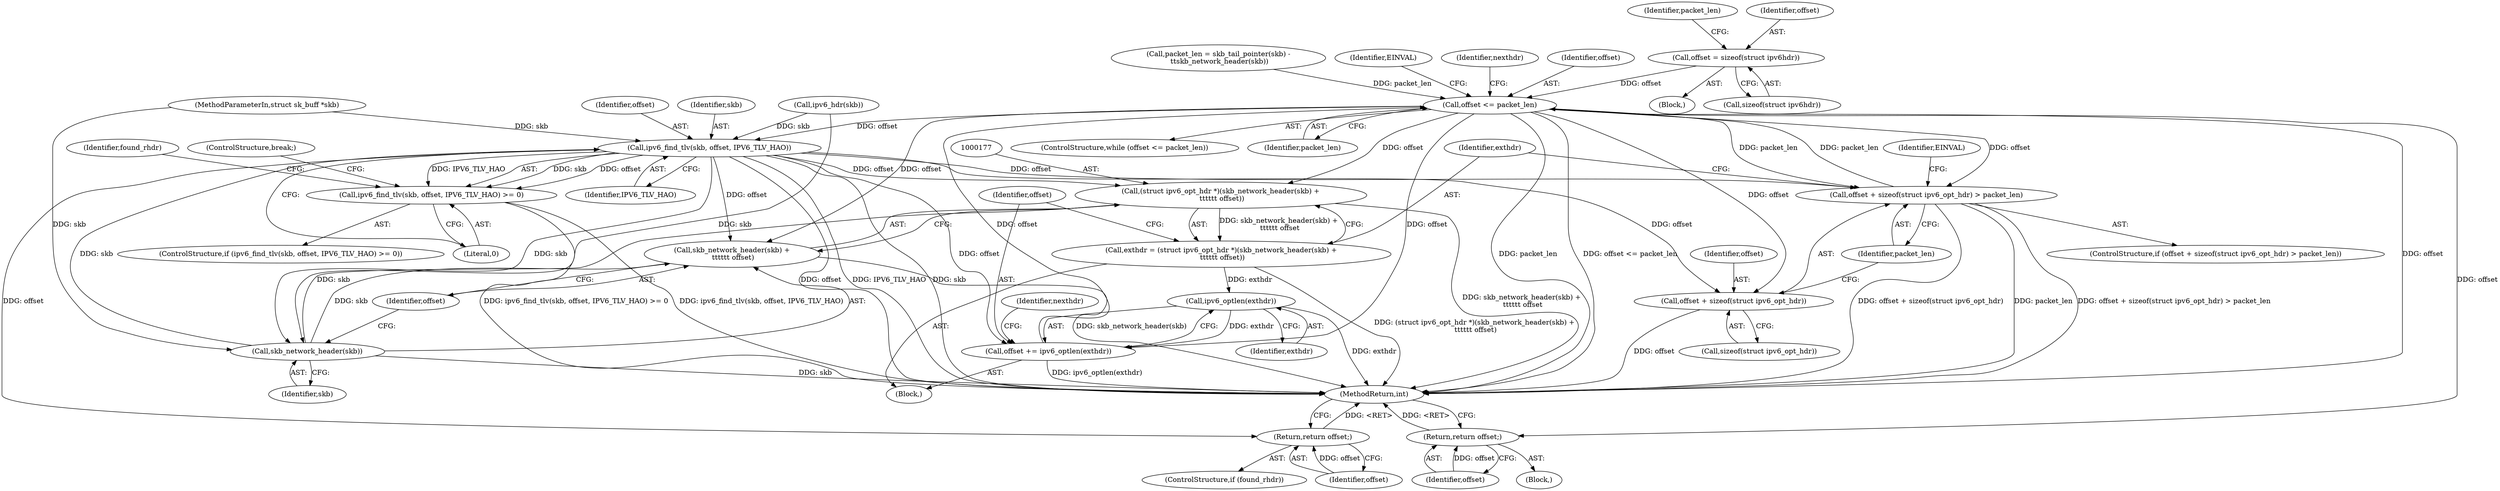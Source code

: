 digraph "1_linux_6399f1fae4ec29fab5ec76070435555e256ca3a6@API" {
"1000105" [label="(Call,offset = sizeof(struct ipv6hdr))"];
"1000130" [label="(Call,offset <= packet_len)"];
"1000150" [label="(Call,ipv6_find_tlv(skb, offset, IPV6_TLV_HAO))"];
"1000149" [label="(Call,ipv6_find_tlv(skb, offset, IPV6_TLV_HAO) >= 0)"];
"1000158" [label="(Return,return offset;)"];
"1000165" [label="(Call,offset + sizeof(struct ipv6_opt_hdr) > packet_len)"];
"1000166" [label="(Call,offset + sizeof(struct ipv6_opt_hdr))"];
"1000176" [label="(Call,(struct ipv6_opt_hdr *)(skb_network_header(skb) +\n \t\t\t\t\t\t offset))"];
"1000174" [label="(Call,exthdr = (struct ipv6_opt_hdr *)(skb_network_header(skb) +\n \t\t\t\t\t\t offset))"];
"1000184" [label="(Call,ipv6_optlen(exthdr))"];
"1000182" [label="(Call,offset += ipv6_optlen(exthdr))"];
"1000179" [label="(Call,skb_network_header(skb))"];
"1000178" [label="(Call,skb_network_header(skb) +\n \t\t\t\t\t\t offset)"];
"1000162" [label="(Return,return offset;)"];
"1000185" [label="(Identifier,exthdr)"];
"1000166" [label="(Call,offset + sizeof(struct ipv6_opt_hdr))"];
"1000157" [label="(Identifier,found_rhdr)"];
"1000138" [label="(Identifier,nexthdr)"];
"1000150" [label="(Call,ipv6_find_tlv(skb, offset, IPV6_TLV_HAO))"];
"1000103" [label="(Block,)"];
"1000129" [label="(ControlStructure,while (offset <= packet_len))"];
"1000158" [label="(Return,return offset;)"];
"1000156" [label="(ControlStructure,if (found_rhdr))"];
"1000111" [label="(Identifier,packet_len)"];
"1000163" [label="(Identifier,offset)"];
"1000175" [label="(Identifier,exthdr)"];
"1000162" [label="(Return,return offset;)"];
"1000132" [label="(Identifier,packet_len)"];
"1000155" [label="(ControlStructure,break;)"];
"1000130" [label="(Call,offset <= packet_len)"];
"1000176" [label="(Call,(struct ipv6_opt_hdr *)(skb_network_header(skb) +\n \t\t\t\t\t\t offset))"];
"1000179" [label="(Call,skb_network_header(skb))"];
"1000148" [label="(ControlStructure,if (ipv6_find_tlv(skb, offset, IPV6_TLV_HAO) >= 0))"];
"1000107" [label="(Call,sizeof(struct ipv6hdr))"];
"1000170" [label="(Identifier,packet_len)"];
"1000165" [label="(Call,offset + sizeof(struct ipv6_opt_hdr) > packet_len)"];
"1000168" [label="(Call,sizeof(struct ipv6_opt_hdr))"];
"1000188" [label="(Identifier,nexthdr)"];
"1000181" [label="(Identifier,offset)"];
"1000154" [label="(Literal,0)"];
"1000167" [label="(Identifier,offset)"];
"1000196" [label="(MethodReturn,int)"];
"1000159" [label="(Identifier,offset)"];
"1000131" [label="(Identifier,offset)"];
"1000174" [label="(Call,exthdr = (struct ipv6_opt_hdr *)(skb_network_header(skb) +\n \t\t\t\t\t\t offset))"];
"1000149" [label="(Call,ipv6_find_tlv(skb, offset, IPV6_TLV_HAO) >= 0)"];
"1000133" [label="(Block,)"];
"1000110" [label="(Call,packet_len = skb_tail_pointer(skb) -\n \t\tskb_network_header(skb))"];
"1000164" [label="(ControlStructure,if (offset + sizeof(struct ipv6_opt_hdr) > packet_len))"];
"1000184" [label="(Call,ipv6_optlen(exthdr))"];
"1000178" [label="(Call,skb_network_header(skb) +\n \t\t\t\t\t\t offset)"];
"1000195" [label="(Identifier,EINVAL)"];
"1000182" [label="(Call,offset += ipv6_optlen(exthdr))"];
"1000173" [label="(Identifier,EINVAL)"];
"1000153" [label="(Identifier,IPV6_TLV_HAO)"];
"1000151" [label="(Identifier,skb)"];
"1000126" [label="(Call,ipv6_hdr(skb))"];
"1000180" [label="(Identifier,skb)"];
"1000183" [label="(Identifier,offset)"];
"1000105" [label="(Call,offset = sizeof(struct ipv6hdr))"];
"1000101" [label="(MethodParameterIn,struct sk_buff *skb)"];
"1000152" [label="(Identifier,offset)"];
"1000139" [label="(Block,)"];
"1000106" [label="(Identifier,offset)"];
"1000105" -> "1000103"  [label="AST: "];
"1000105" -> "1000107"  [label="CFG: "];
"1000106" -> "1000105"  [label="AST: "];
"1000107" -> "1000105"  [label="AST: "];
"1000111" -> "1000105"  [label="CFG: "];
"1000105" -> "1000130"  [label="DDG: offset"];
"1000130" -> "1000129"  [label="AST: "];
"1000130" -> "1000132"  [label="CFG: "];
"1000131" -> "1000130"  [label="AST: "];
"1000132" -> "1000130"  [label="AST: "];
"1000138" -> "1000130"  [label="CFG: "];
"1000195" -> "1000130"  [label="CFG: "];
"1000130" -> "1000196"  [label="DDG: packet_len"];
"1000130" -> "1000196"  [label="DDG: offset <= packet_len"];
"1000130" -> "1000196"  [label="DDG: offset"];
"1000182" -> "1000130"  [label="DDG: offset"];
"1000165" -> "1000130"  [label="DDG: packet_len"];
"1000110" -> "1000130"  [label="DDG: packet_len"];
"1000130" -> "1000150"  [label="DDG: offset"];
"1000130" -> "1000162"  [label="DDG: offset"];
"1000130" -> "1000165"  [label="DDG: offset"];
"1000130" -> "1000165"  [label="DDG: packet_len"];
"1000130" -> "1000166"  [label="DDG: offset"];
"1000130" -> "1000176"  [label="DDG: offset"];
"1000130" -> "1000178"  [label="DDG: offset"];
"1000130" -> "1000182"  [label="DDG: offset"];
"1000150" -> "1000149"  [label="AST: "];
"1000150" -> "1000153"  [label="CFG: "];
"1000151" -> "1000150"  [label="AST: "];
"1000152" -> "1000150"  [label="AST: "];
"1000153" -> "1000150"  [label="AST: "];
"1000154" -> "1000150"  [label="CFG: "];
"1000150" -> "1000196"  [label="DDG: skb"];
"1000150" -> "1000196"  [label="DDG: offset"];
"1000150" -> "1000196"  [label="DDG: IPV6_TLV_HAO"];
"1000150" -> "1000149"  [label="DDG: skb"];
"1000150" -> "1000149"  [label="DDG: offset"];
"1000150" -> "1000149"  [label="DDG: IPV6_TLV_HAO"];
"1000179" -> "1000150"  [label="DDG: skb"];
"1000126" -> "1000150"  [label="DDG: skb"];
"1000101" -> "1000150"  [label="DDG: skb"];
"1000150" -> "1000158"  [label="DDG: offset"];
"1000150" -> "1000165"  [label="DDG: offset"];
"1000150" -> "1000166"  [label="DDG: offset"];
"1000150" -> "1000176"  [label="DDG: offset"];
"1000150" -> "1000179"  [label="DDG: skb"];
"1000150" -> "1000178"  [label="DDG: offset"];
"1000150" -> "1000182"  [label="DDG: offset"];
"1000149" -> "1000148"  [label="AST: "];
"1000149" -> "1000154"  [label="CFG: "];
"1000154" -> "1000149"  [label="AST: "];
"1000155" -> "1000149"  [label="CFG: "];
"1000157" -> "1000149"  [label="CFG: "];
"1000149" -> "1000196"  [label="DDG: ipv6_find_tlv(skb, offset, IPV6_TLV_HAO) >= 0"];
"1000149" -> "1000196"  [label="DDG: ipv6_find_tlv(skb, offset, IPV6_TLV_HAO)"];
"1000158" -> "1000156"  [label="AST: "];
"1000158" -> "1000159"  [label="CFG: "];
"1000159" -> "1000158"  [label="AST: "];
"1000196" -> "1000158"  [label="CFG: "];
"1000158" -> "1000196"  [label="DDG: <RET>"];
"1000159" -> "1000158"  [label="DDG: offset"];
"1000165" -> "1000164"  [label="AST: "];
"1000165" -> "1000170"  [label="CFG: "];
"1000166" -> "1000165"  [label="AST: "];
"1000170" -> "1000165"  [label="AST: "];
"1000173" -> "1000165"  [label="CFG: "];
"1000175" -> "1000165"  [label="CFG: "];
"1000165" -> "1000196"  [label="DDG: offset + sizeof(struct ipv6_opt_hdr)"];
"1000165" -> "1000196"  [label="DDG: packet_len"];
"1000165" -> "1000196"  [label="DDG: offset + sizeof(struct ipv6_opt_hdr) > packet_len"];
"1000166" -> "1000168"  [label="CFG: "];
"1000167" -> "1000166"  [label="AST: "];
"1000168" -> "1000166"  [label="AST: "];
"1000170" -> "1000166"  [label="CFG: "];
"1000166" -> "1000196"  [label="DDG: offset"];
"1000176" -> "1000174"  [label="AST: "];
"1000176" -> "1000178"  [label="CFG: "];
"1000177" -> "1000176"  [label="AST: "];
"1000178" -> "1000176"  [label="AST: "];
"1000174" -> "1000176"  [label="CFG: "];
"1000176" -> "1000196"  [label="DDG: skb_network_header(skb) +\n \t\t\t\t\t\t offset"];
"1000176" -> "1000174"  [label="DDG: skb_network_header(skb) +\n \t\t\t\t\t\t offset"];
"1000179" -> "1000176"  [label="DDG: skb"];
"1000174" -> "1000133"  [label="AST: "];
"1000175" -> "1000174"  [label="AST: "];
"1000183" -> "1000174"  [label="CFG: "];
"1000174" -> "1000196"  [label="DDG: (struct ipv6_opt_hdr *)(skb_network_header(skb) +\n \t\t\t\t\t\t offset)"];
"1000174" -> "1000184"  [label="DDG: exthdr"];
"1000184" -> "1000182"  [label="AST: "];
"1000184" -> "1000185"  [label="CFG: "];
"1000185" -> "1000184"  [label="AST: "];
"1000182" -> "1000184"  [label="CFG: "];
"1000184" -> "1000196"  [label="DDG: exthdr"];
"1000184" -> "1000182"  [label="DDG: exthdr"];
"1000182" -> "1000133"  [label="AST: "];
"1000183" -> "1000182"  [label="AST: "];
"1000188" -> "1000182"  [label="CFG: "];
"1000182" -> "1000196"  [label="DDG: ipv6_optlen(exthdr)"];
"1000179" -> "1000178"  [label="AST: "];
"1000179" -> "1000180"  [label="CFG: "];
"1000180" -> "1000179"  [label="AST: "];
"1000181" -> "1000179"  [label="CFG: "];
"1000179" -> "1000196"  [label="DDG: skb"];
"1000179" -> "1000178"  [label="DDG: skb"];
"1000126" -> "1000179"  [label="DDG: skb"];
"1000101" -> "1000179"  [label="DDG: skb"];
"1000178" -> "1000181"  [label="CFG: "];
"1000181" -> "1000178"  [label="AST: "];
"1000178" -> "1000196"  [label="DDG: skb_network_header(skb)"];
"1000162" -> "1000139"  [label="AST: "];
"1000162" -> "1000163"  [label="CFG: "];
"1000163" -> "1000162"  [label="AST: "];
"1000196" -> "1000162"  [label="CFG: "];
"1000162" -> "1000196"  [label="DDG: <RET>"];
"1000163" -> "1000162"  [label="DDG: offset"];
}
